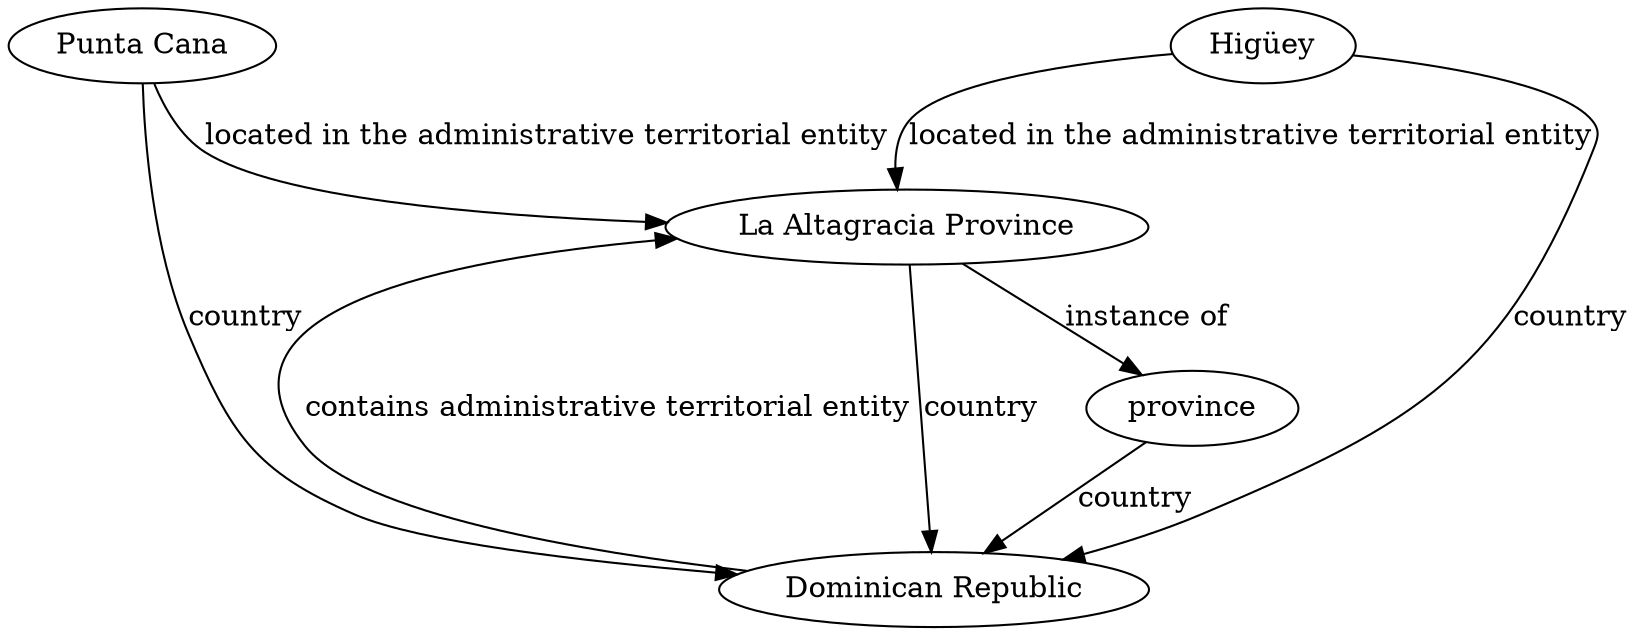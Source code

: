strict digraph  {
"Punta Cana";
"La Altagracia Province";
"Dominican Republic";
"Higüey";
province;
"Punta Cana" -> "La Altagracia Province"  [label="located in the administrative territorial entity"];
"Punta Cana" -> "Dominican Republic"  [label=country];
"La Altagracia Province" -> province  [label="instance of"];
"La Altagracia Province" -> "Dominican Republic"  [label=country];
"Dominican Republic" -> "La Altagracia Province"  [label="contains administrative territorial entity"];
"Higüey" -> "La Altagracia Province"  [label="located in the administrative territorial entity"];
"Higüey" -> "Dominican Republic"  [label=country];
province -> "Dominican Republic"  [label=country];
}
